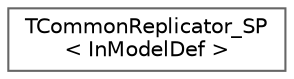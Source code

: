 digraph "Graphical Class Hierarchy"
{
 // INTERACTIVE_SVG=YES
 // LATEX_PDF_SIZE
  bgcolor="transparent";
  edge [fontname=Helvetica,fontsize=10,labelfontname=Helvetica,labelfontsize=10];
  node [fontname=Helvetica,fontsize=10,shape=box,height=0.2,width=0.4];
  rankdir="LR";
  Node0 [id="Node000000",label="TCommonReplicator_SP\l\< InModelDef \>",height=0.2,width=0.4,color="grey40", fillcolor="white", style="filled",URL="$d8/de8/classTCommonReplicator__SP.html",tooltip=" "];
}

